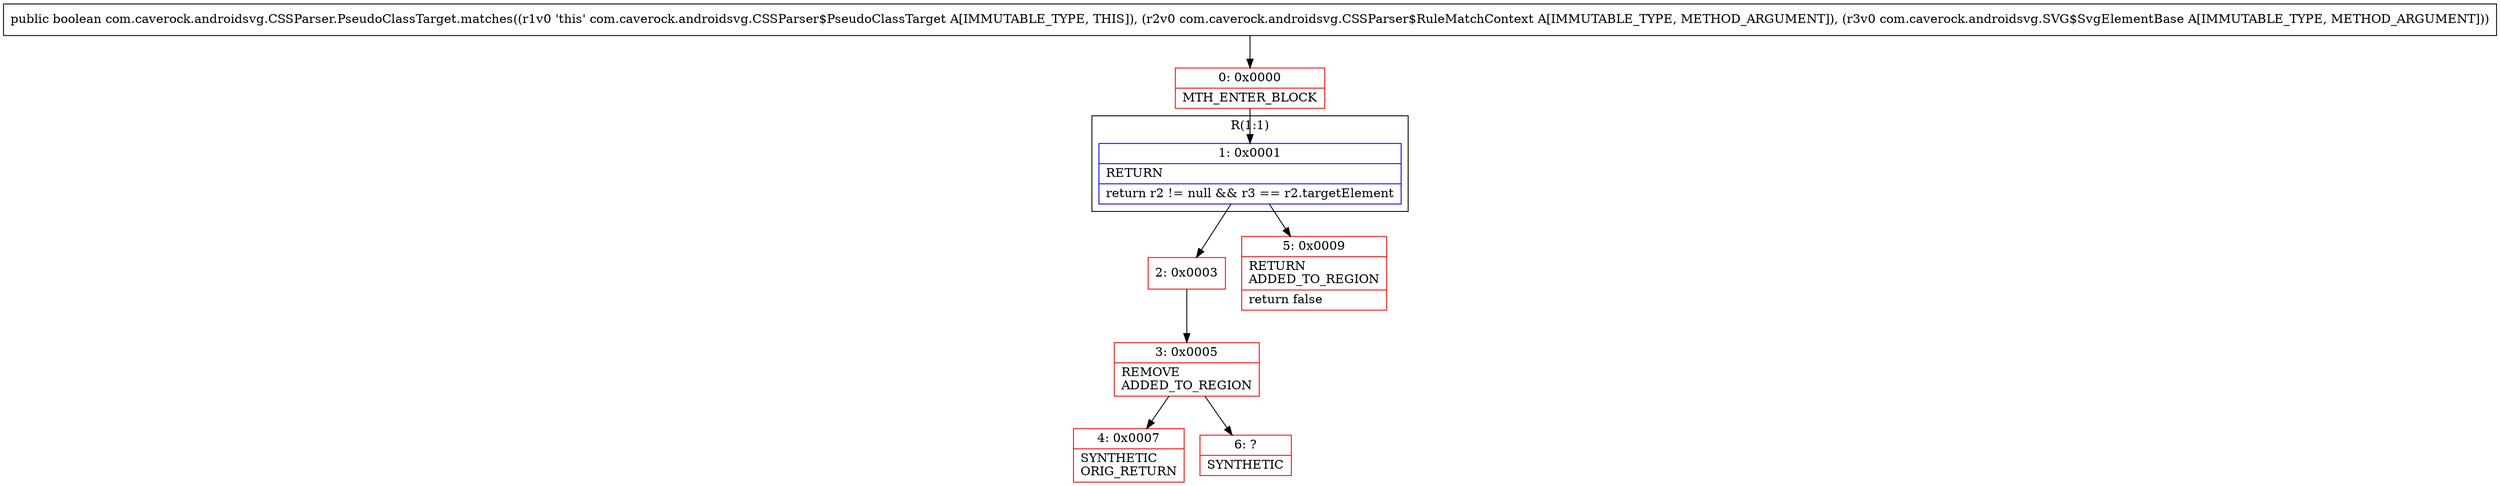 digraph "CFG forcom.caverock.androidsvg.CSSParser.PseudoClassTarget.matches(Lcom\/caverock\/androidsvg\/CSSParser$RuleMatchContext;Lcom\/caverock\/androidsvg\/SVG$SvgElementBase;)Z" {
subgraph cluster_Region_1940627614 {
label = "R(1:1)";
node [shape=record,color=blue];
Node_1 [shape=record,label="{1\:\ 0x0001|RETURN\l|return r2 != null && r3 == r2.targetElement\l}"];
}
Node_0 [shape=record,color=red,label="{0\:\ 0x0000|MTH_ENTER_BLOCK\l}"];
Node_2 [shape=record,color=red,label="{2\:\ 0x0003}"];
Node_3 [shape=record,color=red,label="{3\:\ 0x0005|REMOVE\lADDED_TO_REGION\l}"];
Node_4 [shape=record,color=red,label="{4\:\ 0x0007|SYNTHETIC\lORIG_RETURN\l}"];
Node_5 [shape=record,color=red,label="{5\:\ 0x0009|RETURN\lADDED_TO_REGION\l|return false\l}"];
Node_6 [shape=record,color=red,label="{6\:\ ?|SYNTHETIC\l}"];
MethodNode[shape=record,label="{public boolean com.caverock.androidsvg.CSSParser.PseudoClassTarget.matches((r1v0 'this' com.caverock.androidsvg.CSSParser$PseudoClassTarget A[IMMUTABLE_TYPE, THIS]), (r2v0 com.caverock.androidsvg.CSSParser$RuleMatchContext A[IMMUTABLE_TYPE, METHOD_ARGUMENT]), (r3v0 com.caverock.androidsvg.SVG$SvgElementBase A[IMMUTABLE_TYPE, METHOD_ARGUMENT])) }"];
MethodNode -> Node_0;
Node_1 -> Node_2;
Node_1 -> Node_5;
Node_0 -> Node_1;
Node_2 -> Node_3;
Node_3 -> Node_4;
Node_3 -> Node_6;
}

